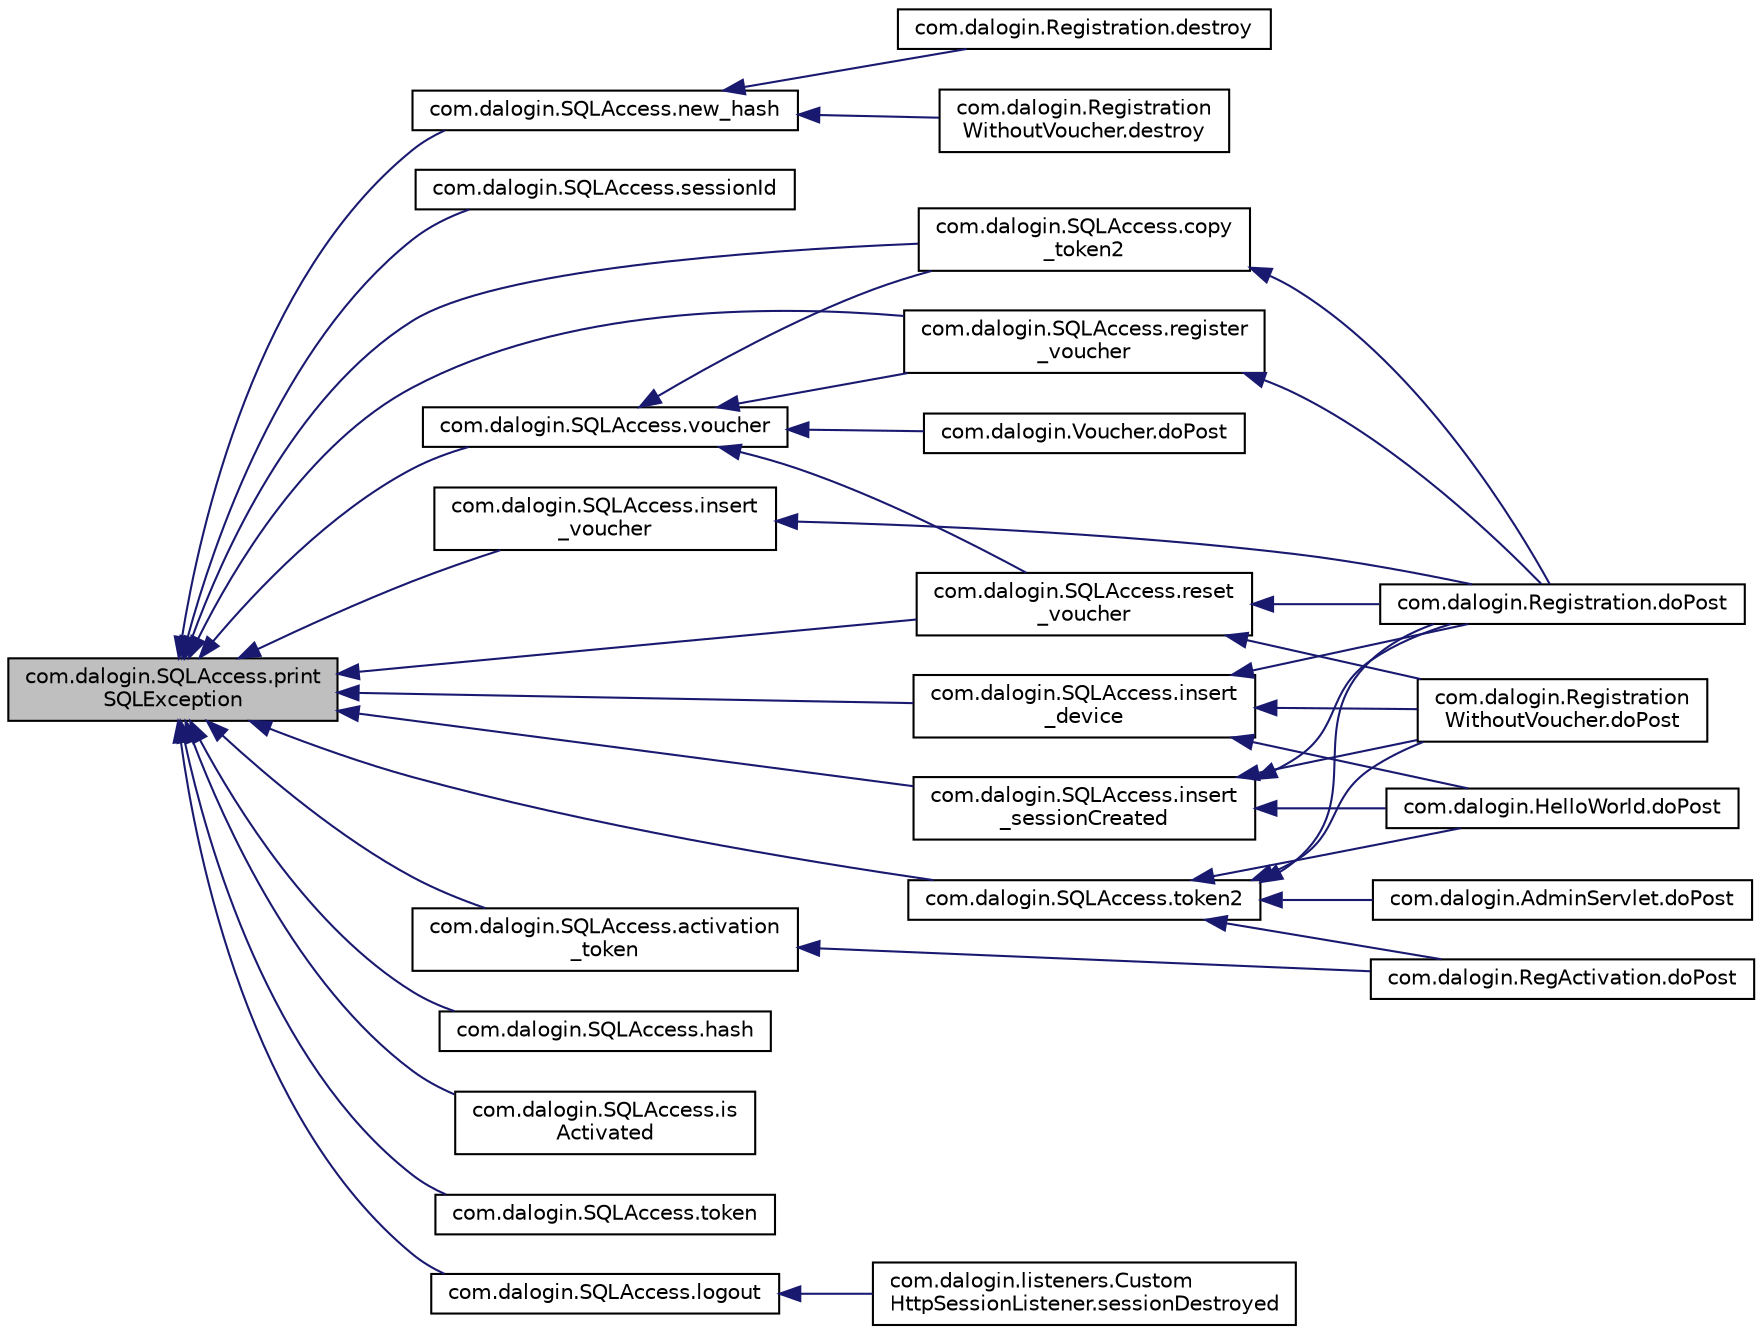 digraph "com.dalogin.SQLAccess.printSQLException"
{
  edge [fontname="Helvetica",fontsize="10",labelfontname="Helvetica",labelfontsize="10"];
  node [fontname="Helvetica",fontsize="10",shape=record];
  rankdir="LR";
  Node99 [label="com.dalogin.SQLAccess.print\lSQLException",height=0.2,width=0.4,color="black", fillcolor="grey75", style="filled", fontcolor="black"];
  Node99 -> Node100 [dir="back",color="midnightblue",fontsize="10",style="solid",fontname="Helvetica"];
  Node100 [label="com.dalogin.SQLAccess.new_hash",height=0.2,width=0.4,color="black", fillcolor="white", style="filled",URL="$classcom_1_1dalogin_1_1_s_q_l_access.html#ac1bccabf13fc7e4268eb1a169aec2aac"];
  Node100 -> Node101 [dir="back",color="midnightblue",fontsize="10",style="solid",fontname="Helvetica"];
  Node101 [label="com.dalogin.Registration.destroy",height=0.2,width=0.4,color="black", fillcolor="white", style="filled",URL="$classcom_1_1dalogin_1_1_registration.html#adf8d467c0af768cc6d8abc351f1e94a9"];
  Node100 -> Node102 [dir="back",color="midnightblue",fontsize="10",style="solid",fontname="Helvetica"];
  Node102 [label="com.dalogin.Registration\lWithoutVoucher.destroy",height=0.2,width=0.4,color="black", fillcolor="white", style="filled",URL="$classcom_1_1dalogin_1_1_registration_without_voucher.html#aa279783ce44e44496634440df8581cdc"];
  Node99 -> Node103 [dir="back",color="midnightblue",fontsize="10",style="solid",fontname="Helvetica"];
  Node103 [label="com.dalogin.SQLAccess.sessionId",height=0.2,width=0.4,color="black", fillcolor="white", style="filled",URL="$classcom_1_1dalogin_1_1_s_q_l_access.html#ade5ec7d23b3cc42804c39af135eb1551"];
  Node99 -> Node104 [dir="back",color="midnightblue",fontsize="10",style="solid",fontname="Helvetica"];
  Node104 [label="com.dalogin.SQLAccess.voucher",height=0.2,width=0.4,color="black", fillcolor="white", style="filled",URL="$classcom_1_1dalogin_1_1_s_q_l_access.html#ace6682e8e095aa1d589a181c3ec37cb0"];
  Node104 -> Node105 [dir="back",color="midnightblue",fontsize="10",style="solid",fontname="Helvetica"];
  Node105 [label="com.dalogin.SQLAccess.copy\l_token2",height=0.2,width=0.4,color="black", fillcolor="white", style="filled",URL="$classcom_1_1dalogin_1_1_s_q_l_access.html#ae784394432104d42f855a9ee1e8be8ee"];
  Node105 -> Node106 [dir="back",color="midnightblue",fontsize="10",style="solid",fontname="Helvetica"];
  Node106 [label="com.dalogin.Registration.doPost",height=0.2,width=0.4,color="black", fillcolor="white", style="filled",URL="$classcom_1_1dalogin_1_1_registration.html#a148bd08226082d310ac19c2a03607408"];
  Node104 -> Node107 [dir="back",color="midnightblue",fontsize="10",style="solid",fontname="Helvetica"];
  Node107 [label="com.dalogin.SQLAccess.reset\l_voucher",height=0.2,width=0.4,color="black", fillcolor="white", style="filled",URL="$classcom_1_1dalogin_1_1_s_q_l_access.html#ac4363153109eee19fab9866da32a6506"];
  Node107 -> Node106 [dir="back",color="midnightblue",fontsize="10",style="solid",fontname="Helvetica"];
  Node107 -> Node108 [dir="back",color="midnightblue",fontsize="10",style="solid",fontname="Helvetica"];
  Node108 [label="com.dalogin.Registration\lWithoutVoucher.doPost",height=0.2,width=0.4,color="black", fillcolor="white", style="filled",URL="$classcom_1_1dalogin_1_1_registration_without_voucher.html#a3d34f219af18510d2a32f9e2870b29ff"];
  Node104 -> Node109 [dir="back",color="midnightblue",fontsize="10",style="solid",fontname="Helvetica"];
  Node109 [label="com.dalogin.SQLAccess.register\l_voucher",height=0.2,width=0.4,color="black", fillcolor="white", style="filled",URL="$classcom_1_1dalogin_1_1_s_q_l_access.html#a4d094b31a83bdfb9628975fc81c2f7da"];
  Node109 -> Node106 [dir="back",color="midnightblue",fontsize="10",style="solid",fontname="Helvetica"];
  Node104 -> Node110 [dir="back",color="midnightblue",fontsize="10",style="solid",fontname="Helvetica"];
  Node110 [label="com.dalogin.Voucher.doPost",height=0.2,width=0.4,color="black", fillcolor="white", style="filled",URL="$classcom_1_1dalogin_1_1_voucher.html#a301a8862593d459add4768b08ddb43ad"];
  Node99 -> Node111 [dir="back",color="midnightblue",fontsize="10",style="solid",fontname="Helvetica"];
  Node111 [label="com.dalogin.SQLAccess.insert\l_voucher",height=0.2,width=0.4,color="black", fillcolor="white", style="filled",URL="$classcom_1_1dalogin_1_1_s_q_l_access.html#aea1ff7f91ae3168de8d06a78e9500cec"];
  Node111 -> Node106 [dir="back",color="midnightblue",fontsize="10",style="solid",fontname="Helvetica"];
  Node99 -> Node112 [dir="back",color="midnightblue",fontsize="10",style="solid",fontname="Helvetica"];
  Node112 [label="com.dalogin.SQLAccess.insert\l_device",height=0.2,width=0.4,color="black", fillcolor="white", style="filled",URL="$classcom_1_1dalogin_1_1_s_q_l_access.html#a45cc8de9b6d3bfbd1ad9142c285fd6c4"];
  Node112 -> Node113 [dir="back",color="midnightblue",fontsize="10",style="solid",fontname="Helvetica"];
  Node113 [label="com.dalogin.HelloWorld.doPost",height=0.2,width=0.4,color="black", fillcolor="white", style="filled",URL="$classcom_1_1dalogin_1_1_hello_world.html#a5743fb630d7e93946a8d0fd1e8ff6fa1"];
  Node112 -> Node106 [dir="back",color="midnightblue",fontsize="10",style="solid",fontname="Helvetica"];
  Node112 -> Node108 [dir="back",color="midnightblue",fontsize="10",style="solid",fontname="Helvetica"];
  Node99 -> Node114 [dir="back",color="midnightblue",fontsize="10",style="solid",fontname="Helvetica"];
  Node114 [label="com.dalogin.SQLAccess.insert\l_sessionCreated",height=0.2,width=0.4,color="black", fillcolor="white", style="filled",URL="$classcom_1_1dalogin_1_1_s_q_l_access.html#afbe8ec045fac97fdc76c62648c9bb648"];
  Node114 -> Node113 [dir="back",color="midnightblue",fontsize="10",style="solid",fontname="Helvetica"];
  Node114 -> Node106 [dir="back",color="midnightblue",fontsize="10",style="solid",fontname="Helvetica"];
  Node114 -> Node108 [dir="back",color="midnightblue",fontsize="10",style="solid",fontname="Helvetica"];
  Node99 -> Node105 [dir="back",color="midnightblue",fontsize="10",style="solid",fontname="Helvetica"];
  Node99 -> Node107 [dir="back",color="midnightblue",fontsize="10",style="solid",fontname="Helvetica"];
  Node99 -> Node109 [dir="back",color="midnightblue",fontsize="10",style="solid",fontname="Helvetica"];
  Node99 -> Node115 [dir="back",color="midnightblue",fontsize="10",style="solid",fontname="Helvetica"];
  Node115 [label="com.dalogin.SQLAccess.hash",height=0.2,width=0.4,color="black", fillcolor="white", style="filled",URL="$classcom_1_1dalogin_1_1_s_q_l_access.html#a4c5ad585b42f9e6268720993d790e9f9"];
  Node99 -> Node116 [dir="back",color="midnightblue",fontsize="10",style="solid",fontname="Helvetica"];
  Node116 [label="com.dalogin.SQLAccess.is\lActivated",height=0.2,width=0.4,color="black", fillcolor="white", style="filled",URL="$classcom_1_1dalogin_1_1_s_q_l_access.html#a1c2a8450e2e4f051017b6b42a7de1b87"];
  Node99 -> Node117 [dir="back",color="midnightblue",fontsize="10",style="solid",fontname="Helvetica"];
  Node117 [label="com.dalogin.SQLAccess.token",height=0.2,width=0.4,color="black", fillcolor="white", style="filled",URL="$classcom_1_1dalogin_1_1_s_q_l_access.html#a99e9cb8ca2d123adec597e0b4cd063f7"];
  Node99 -> Node118 [dir="back",color="midnightblue",fontsize="10",style="solid",fontname="Helvetica"];
  Node118 [label="com.dalogin.SQLAccess.token2",height=0.2,width=0.4,color="black", fillcolor="white", style="filled",URL="$classcom_1_1dalogin_1_1_s_q_l_access.html#aefba2c4140aa1a1f287c44aaedcad345"];
  Node118 -> Node119 [dir="back",color="midnightblue",fontsize="10",style="solid",fontname="Helvetica"];
  Node119 [label="com.dalogin.AdminServlet.doPost",height=0.2,width=0.4,color="black", fillcolor="white", style="filled",URL="$classcom_1_1dalogin_1_1_admin_servlet.html#a32dbeed81a26e2d94d4ac52abe06572d"];
  Node118 -> Node113 [dir="back",color="midnightblue",fontsize="10",style="solid",fontname="Helvetica"];
  Node118 -> Node120 [dir="back",color="midnightblue",fontsize="10",style="solid",fontname="Helvetica"];
  Node120 [label="com.dalogin.RegActivation.doPost",height=0.2,width=0.4,color="black", fillcolor="white", style="filled",URL="$classcom_1_1dalogin_1_1_reg_activation.html#a669791733a98622ae2aa9c241e7e2423"];
  Node118 -> Node106 [dir="back",color="midnightblue",fontsize="10",style="solid",fontname="Helvetica"];
  Node118 -> Node108 [dir="back",color="midnightblue",fontsize="10",style="solid",fontname="Helvetica"];
  Node99 -> Node121 [dir="back",color="midnightblue",fontsize="10",style="solid",fontname="Helvetica"];
  Node121 [label="com.dalogin.SQLAccess.activation\l_token",height=0.2,width=0.4,color="black", fillcolor="white", style="filled",URL="$classcom_1_1dalogin_1_1_s_q_l_access.html#a6b6e51a792e4ba4e57a625f04f277db4"];
  Node121 -> Node120 [dir="back",color="midnightblue",fontsize="10",style="solid",fontname="Helvetica"];
  Node99 -> Node122 [dir="back",color="midnightblue",fontsize="10",style="solid",fontname="Helvetica"];
  Node122 [label="com.dalogin.SQLAccess.logout",height=0.2,width=0.4,color="black", fillcolor="white", style="filled",URL="$classcom_1_1dalogin_1_1_s_q_l_access.html#ac5350ae5f221b5ea02852f6c59fd7124"];
  Node122 -> Node123 [dir="back",color="midnightblue",fontsize="10",style="solid",fontname="Helvetica"];
  Node123 [label="com.dalogin.listeners.Custom\lHttpSessionListener.sessionDestroyed",height=0.2,width=0.4,color="black", fillcolor="white", style="filled",URL="$classcom_1_1dalogin_1_1listeners_1_1_custom_http_session_listener.html#a764740ee9030536b11e91101a7599546"];
}
